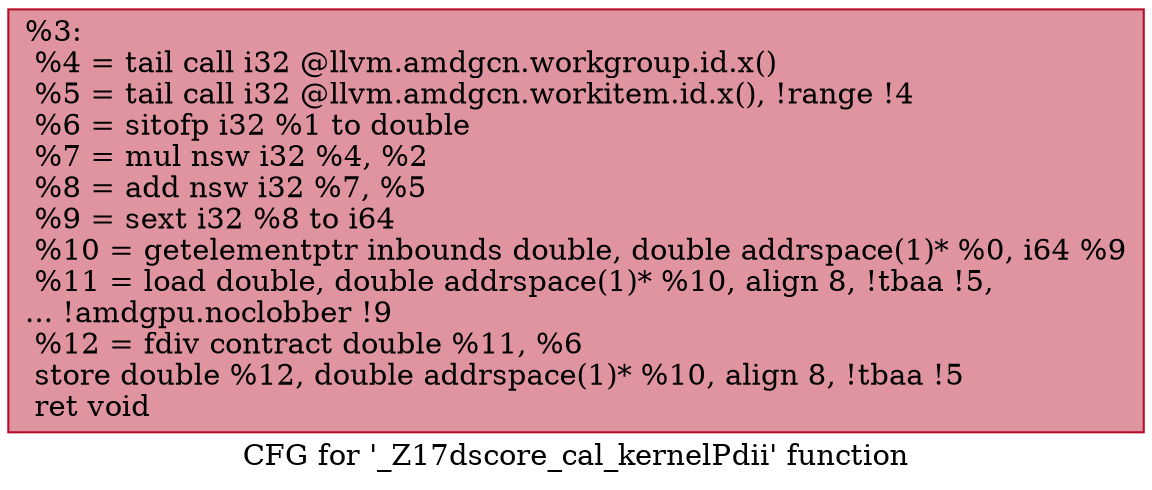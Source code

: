 digraph "CFG for '_Z17dscore_cal_kernelPdii' function" {
	label="CFG for '_Z17dscore_cal_kernelPdii' function";

	Node0x5134d10 [shape=record,color="#b70d28ff", style=filled, fillcolor="#b70d2870",label="{%3:\l  %4 = tail call i32 @llvm.amdgcn.workgroup.id.x()\l  %5 = tail call i32 @llvm.amdgcn.workitem.id.x(), !range !4\l  %6 = sitofp i32 %1 to double\l  %7 = mul nsw i32 %4, %2\l  %8 = add nsw i32 %7, %5\l  %9 = sext i32 %8 to i64\l  %10 = getelementptr inbounds double, double addrspace(1)* %0, i64 %9\l  %11 = load double, double addrspace(1)* %10, align 8, !tbaa !5,\l... !amdgpu.noclobber !9\l  %12 = fdiv contract double %11, %6\l  store double %12, double addrspace(1)* %10, align 8, !tbaa !5\l  ret void\l}"];
}

